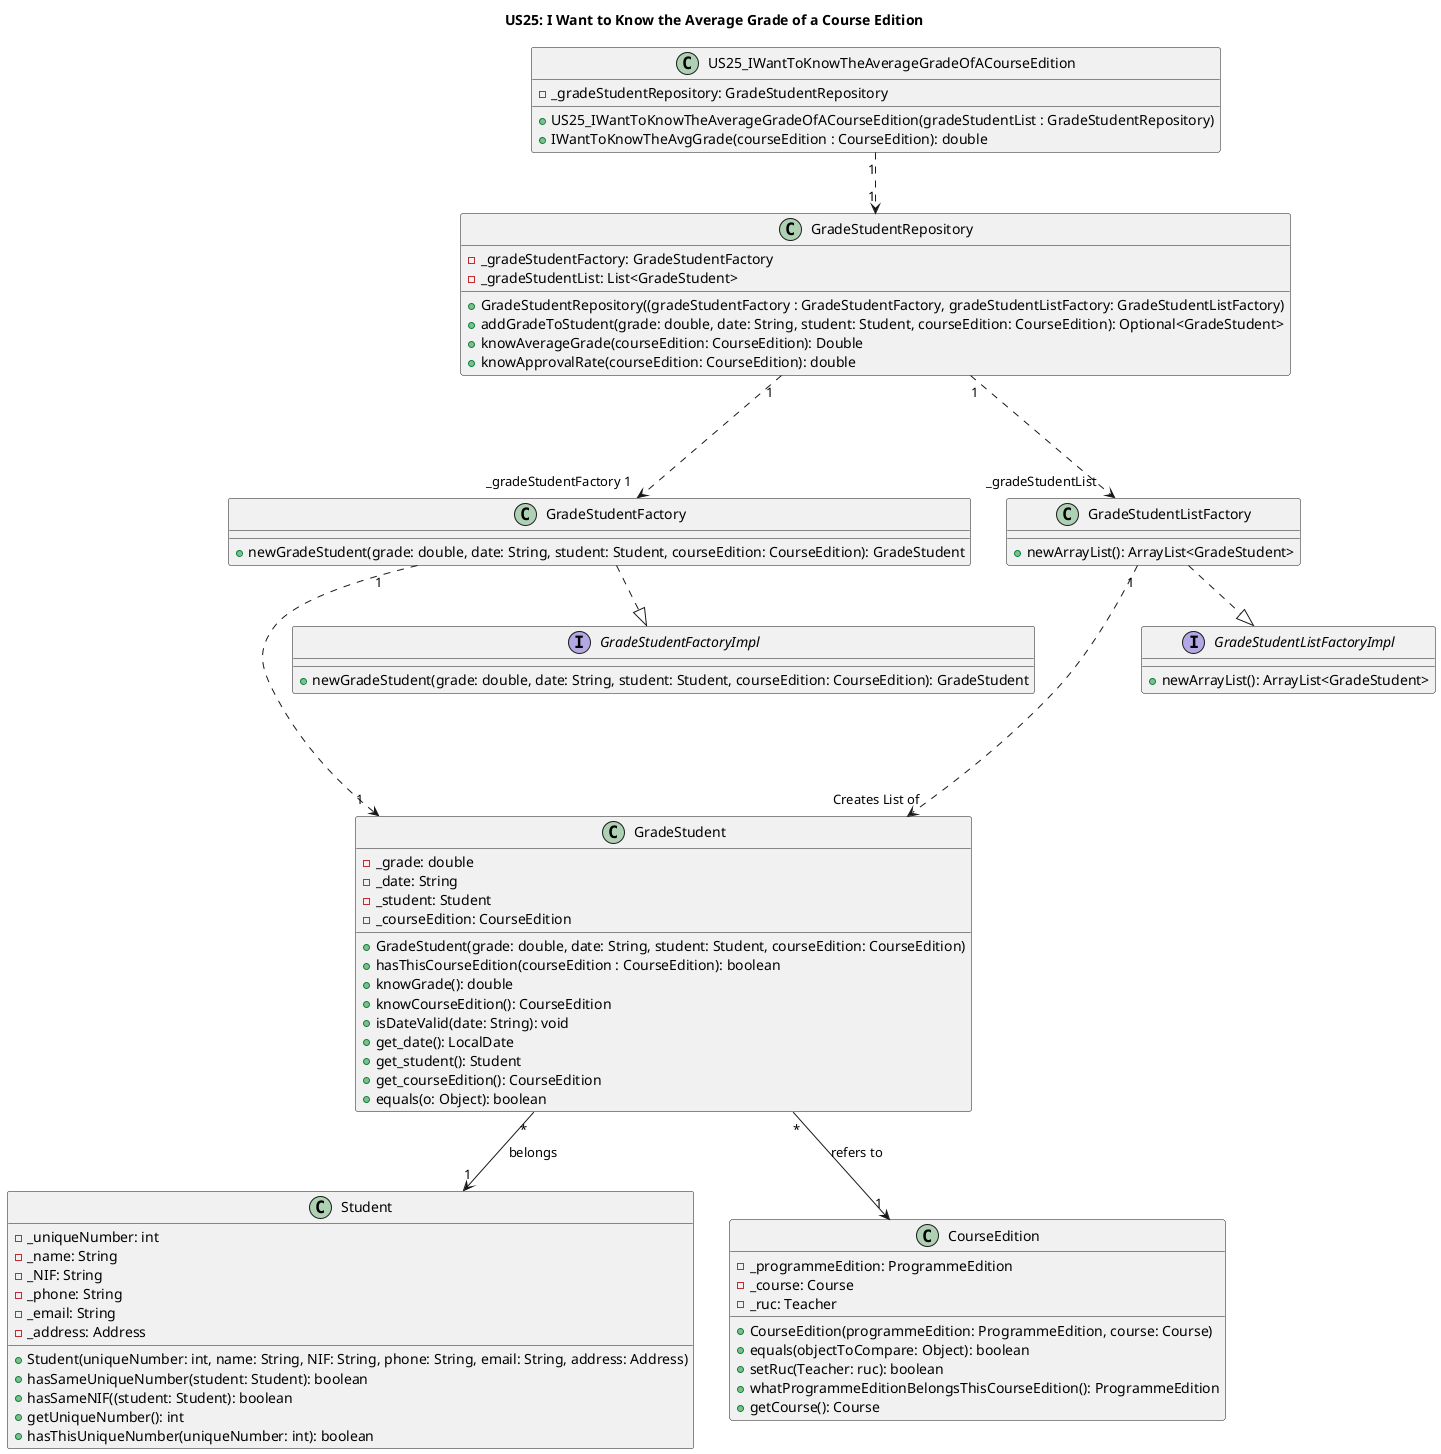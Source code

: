 @startuml
title US25: I Want to Know the Average Grade of a Course Edition
'left to right direction

class US25_IWantToKnowTheAverageGradeOfACourseEdition {
    -_gradeStudentRepository: GradeStudentRepository
    +US25_IWantToKnowTheAverageGradeOfACourseEdition(gradeStudentList : GradeStudentRepository)
    +IWantToKnowTheAvgGrade(courseEdition : CourseEdition): double
}

class GradeStudent {
    -_grade: double
    -_date: String
    -_student: Student
    -_courseEdition: CourseEdition
    +GradeStudent(grade: double, date: String, student: Student, courseEdition: CourseEdition)
    +hasThisCourseEdition(courseEdition : CourseEdition): boolean
    +knowGrade(): double
    +knowCourseEdition(): CourseEdition
    +isDateValid(date: String): void
    +get_date(): LocalDate
    +get_student(): Student
    +get_courseEdition(): CourseEdition
    +equals(o: Object): boolean
}

class GradeStudentFactory {
    +newGradeStudent(grade: double, date: String, student: Student, courseEdition: CourseEdition): GradeStudent
}

interface GradeStudentFactoryImpl {
    +newGradeStudent(grade: double, date: String, student: Student, courseEdition: CourseEdition): GradeStudent
}

class GradeStudentListFactory {
    +newArrayList(): ArrayList<GradeStudent>
}

interface GradeStudentListFactoryImpl {
    +newArrayList(): ArrayList<GradeStudent>
}

class GradeStudentRepository {
    -_gradeStudentFactory: GradeStudentFactory
    -_gradeStudentList: List<GradeStudent>
    +GradeStudentRepository((gradeStudentFactory : GradeStudentFactory, gradeStudentListFactory: GradeStudentListFactory)
    +addGradeToStudent(grade: double, date: String, student: Student, courseEdition: CourseEdition): Optional<GradeStudent>
    +knowAverageGrade(courseEdition: CourseEdition): Double
    +knowApprovalRate(courseEdition: CourseEdition): double
}

class Student {
    -_uniqueNumber: int
    -_name: String
    -_NIF: String
    -_phone: String
    -_email: String
    -_address: Address
    +Student(uniqueNumber: int, name: String, NIF: String, phone: String, email: String, address: Address)
    +hasSameUniqueNumber(student: Student): boolean
    +hasSameNIF((student: Student): boolean
    +getUniqueNumber(): int
    +hasThisUniqueNumber(uniqueNumber: int): boolean
}

class CourseEdition {
    -_programmeEdition: ProgrammeEdition
    -_course: Course
    -_ruc: Teacher
    +CourseEdition(programmeEdition: ProgrammeEdition, course: Course)
    +equals(objectToCompare: Object): boolean
    +setRuc(Teacher: ruc): boolean
    +whatProgrammeEditionBelongsThisCourseEdition(): ProgrammeEdition
    +getCourse(): Course
}


GradeStudent "*" --> "1" Student: belongs
GradeStudent "*" --> "1" CourseEdition: refers to
GradeStudentRepository "1" ...> "_gradeStudentFactory 1" GradeStudentFactory
GradeStudentFactory "1" ...> "1" GradeStudent
GradeStudentRepository "1" ...> "_gradeStudentList" GradeStudentListFactory
GradeStudentListFactory ..|> GradeStudentListFactoryImpl
GradeStudentFactory  ..|> GradeStudentFactoryImpl
GradeStudentListFactory "1" ....> "Creates List of" GradeStudent

US25_IWantToKnowTheAverageGradeOfACourseEdition "1" ..> "1" GradeStudentRepository
@enduml